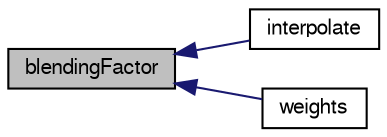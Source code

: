 digraph "blendingFactor"
{
  bgcolor="transparent";
  edge [fontname="FreeSans",fontsize="10",labelfontname="FreeSans",labelfontsize="10"];
  node [fontname="FreeSans",fontsize="10",shape=record];
  rankdir="LR";
  Node1 [label="blendingFactor",height=0.2,width=0.4,color="black", fillcolor="grey75", style="filled" fontcolor="black"];
  Node1 -> Node2 [dir="back",color="midnightblue",fontsize="10",style="solid",fontname="FreeSans"];
  Node2 [label="interpolate",height=0.2,width=0.4,color="black",URL="$a01334.html#a44c7ae31de9c47b8793d7c9de65dee19",tooltip="Return the face-interpolate of the given cell field. "];
  Node1 -> Node3 [dir="back",color="midnightblue",fontsize="10",style="solid",fontname="FreeSans"];
  Node3 [label="weights",height=0.2,width=0.4,color="black",URL="$a01334.html#a845f807ae2621854059e313269e7895a",tooltip="Return the interpolation weighting factors. "];
}

